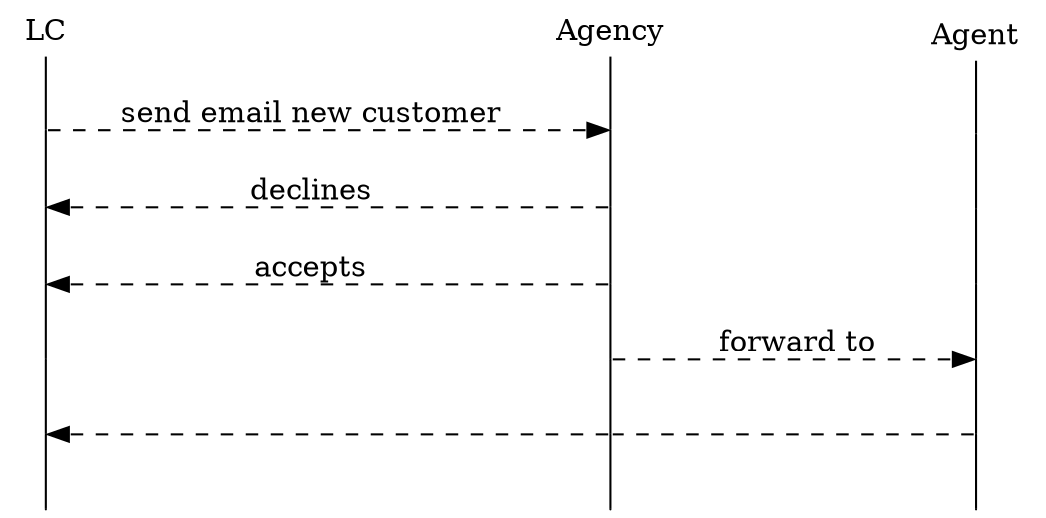 digraph time{
    fontname = "Verdana";
    fontsize = 10;
    rankdir=LR;
    node[shape=point, width=0, height=0];
    edge[arrowhead=none, style=dashed]

    { 
        rank=same; 
        edge[style=solided];
        LC[shape=plaintext];
        LC -> step00 -> step01 -> step02 -> step03 -> step04 -> step05;
    }

    { 
        rank=same; 
        edge[style=solided];
        Agency[shape=plaintext];
        Agency -> step10 -> step11 -> step12 -> step13 -> step14 -> step15;
    }

    { 
        rank=same; 
        edge[style=solided];
        Agent[shape=plaintext];
        Agent -> step20 -> step21 -> step22 -> step23 -> step24 -> step25;
    }

    step00 -> step10 [label="send email new customer", arrowhead=normal];
    step11 -> step01 [label="declines", arrowhead=normal];
    step12 -> step02 [label="accepts", arrowhead=normal];
    step13 -> step23 [label="forward to", arrowhead=normal];
    step24 -> step14;
    step14 -> step04 [arrowhead=normal];
     
}